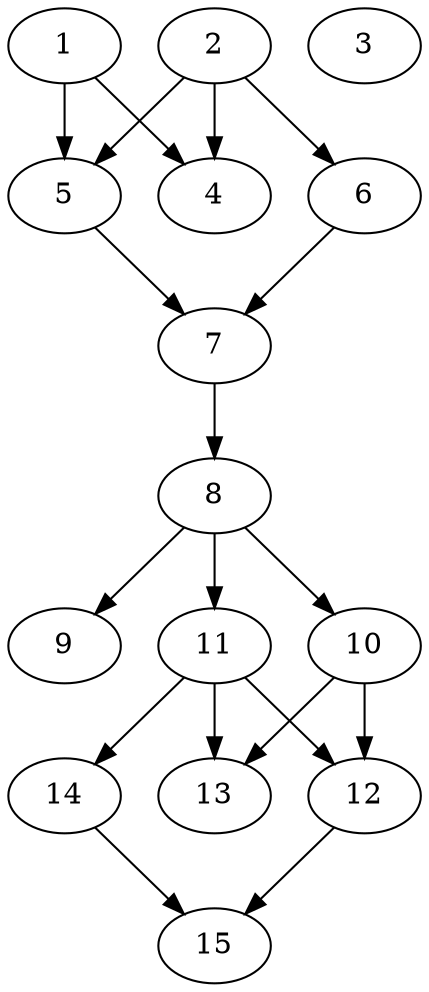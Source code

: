 // DAG automatically generated by daggen at Tue Aug  6 16:26:17 2019
// ./daggen --dot -n 15 --ccr 0.5 --fat 0.5 --regular 0.5 --density 0.6 --mindata 5242880 --maxdata 52428800 
digraph G {
  1 [size="98414592", alpha="0.12", expect_size="49207296"] 
  1 -> 4 [size ="49207296"]
  1 -> 5 [size ="49207296"]
  2 [size="13363200", alpha="0.14", expect_size="6681600"] 
  2 -> 4 [size ="6681600"]
  2 -> 5 [size ="6681600"]
  2 -> 6 [size ="6681600"]
  3 [size="66152448", alpha="0.02", expect_size="33076224"] 
  4 [size="48613376", alpha="0.18", expect_size="24306688"] 
  5 [size="100079616", alpha="0.06", expect_size="50039808"] 
  5 -> 7 [size ="50039808"]
  6 [size="64374784", alpha="0.03", expect_size="32187392"] 
  6 -> 7 [size ="32187392"]
  7 [size="19187712", alpha="0.03", expect_size="9593856"] 
  7 -> 8 [size ="9593856"]
  8 [size="104839168", alpha="0.16", expect_size="52419584"] 
  8 -> 9 [size ="52419584"]
  8 -> 10 [size ="52419584"]
  8 -> 11 [size ="52419584"]
  9 [size="75425792", alpha="0.18", expect_size="37712896"] 
  10 [size="81444864", alpha="0.10", expect_size="40722432"] 
  10 -> 12 [size ="40722432"]
  10 -> 13 [size ="40722432"]
  11 [size="51734528", alpha="0.06", expect_size="25867264"] 
  11 -> 12 [size ="25867264"]
  11 -> 13 [size ="25867264"]
  11 -> 14 [size ="25867264"]
  12 [size="12664832", alpha="0.18", expect_size="6332416"] 
  12 -> 15 [size ="6332416"]
  13 [size="76810240", alpha="0.07", expect_size="38405120"] 
  14 [size="87916544", alpha="0.05", expect_size="43958272"] 
  14 -> 15 [size ="43958272"]
  15 [size="78944256", alpha="0.19", expect_size="39472128"] 
}
